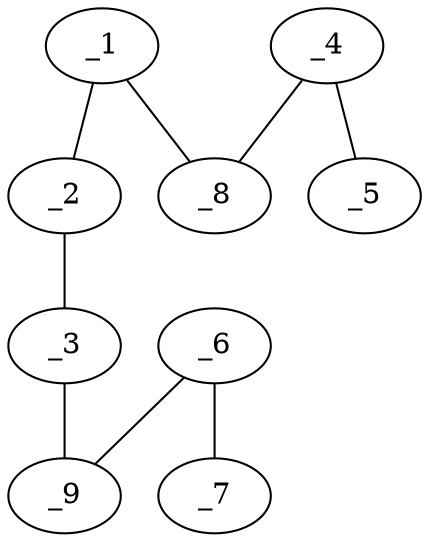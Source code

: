 graph molid651936 {
	_1	 [charge=0,
		chem=5,
		symbol="S  ",
		x="6.3301",
		y="0.25"];
	_2	 [charge=0,
		chem=5,
		symbol="S  ",
		x="5.4641",
		y="-0.25"];
	_1 -- _2	 [valence=1];
	_8	 [charge=0,
		chem=1,
		symbol="C  ",
		x="7.1962",
		y="-0.25"];
	_1 -- _8	 [valence=1];
	_3	 [charge=0,
		chem=5,
		symbol="S  ",
		x="4.5981",
		y="0.25"];
	_2 -- _3	 [valence=1];
	_9	 [charge=0,
		chem=1,
		symbol="C  ",
		x="3.7321",
		y="-0.25"];
	_3 -- _9	 [valence=1];
	_4	 [charge=0,
		chem=1,
		symbol="C  ",
		x="8.0622",
		y="0.25"];
	_5	 [charge=0,
		chem=1,
		symbol="C  ",
		x="8.9282",
		y="-0.25"];
	_4 -- _5	 [valence=2];
	_4 -- _8	 [valence=1];
	_6	 [charge=0,
		chem=1,
		symbol="C  ",
		x="2.866",
		y="0.25"];
	_7	 [charge=0,
		chem=1,
		symbol="C  ",
		x=2,
		y="-0.25"];
	_6 -- _7	 [valence=2];
	_6 -- _9	 [valence=1];
}

